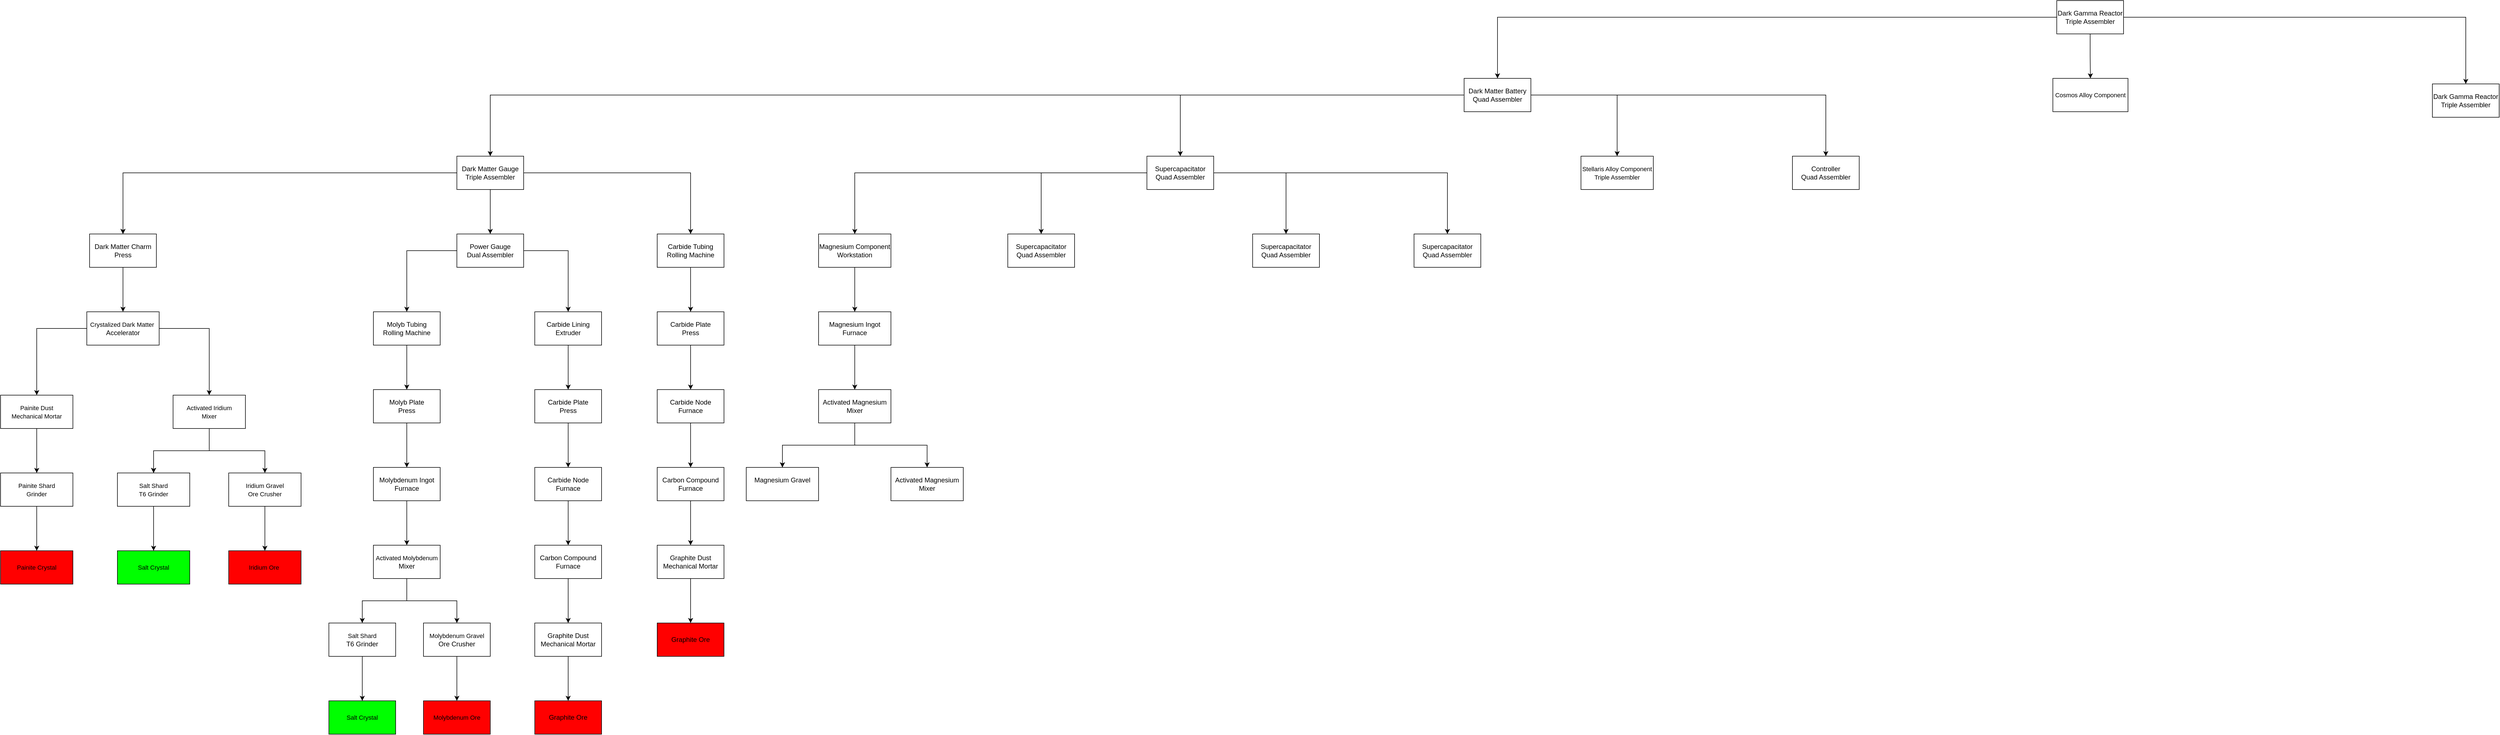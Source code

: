 <mxfile version="23.1.6" type="github">
  <diagram name="Page-1" id="cklbVcNHN72N4mOux92v">
    <mxGraphModel dx="4302" dy="818" grid="1" gridSize="10" guides="1" tooltips="1" connect="1" arrows="1" fold="1" page="1" pageScale="1" pageWidth="850" pageHeight="1100" math="0" shadow="0">
      <root>
        <mxCell id="0" />
        <mxCell id="1" parent="0" />
        <mxCell id="McgiRGSPzC1NFYn7cAQ9-3" value="" style="edgeStyle=orthogonalEdgeStyle;rounded=0;orthogonalLoop=1;jettySize=auto;html=1;" parent="1" source="McgiRGSPzC1NFYn7cAQ9-1" target="McgiRGSPzC1NFYn7cAQ9-2" edge="1">
          <mxGeometry relative="1" as="geometry" />
        </mxCell>
        <mxCell id="McgiRGSPzC1NFYn7cAQ9-5" value="" style="edgeStyle=orthogonalEdgeStyle;rounded=0;orthogonalLoop=1;jettySize=auto;html=1;" parent="1" source="McgiRGSPzC1NFYn7cAQ9-1" target="McgiRGSPzC1NFYn7cAQ9-4" edge="1">
          <mxGeometry relative="1" as="geometry" />
        </mxCell>
        <mxCell id="McgiRGSPzC1NFYn7cAQ9-13" value="" style="edgeStyle=orthogonalEdgeStyle;rounded=0;orthogonalLoop=1;jettySize=auto;html=1;fontFamily=Helvetica;fontSize=12;fontColor=default;" parent="1" source="McgiRGSPzC1NFYn7cAQ9-1" target="McgiRGSPzC1NFYn7cAQ9-12" edge="1">
          <mxGeometry relative="1" as="geometry" />
        </mxCell>
        <mxCell id="McgiRGSPzC1NFYn7cAQ9-1" value="Dark Gamma Reactor&lt;br&gt;Triple Assembler" style="rounded=0;whiteSpace=wrap;html=1;strokeColor=default;align=center;verticalAlign=middle;fontFamily=Helvetica;fontSize=12;fontColor=default;fillColor=default;" parent="1" vertex="1">
          <mxGeometry x="365" y="70" width="120" height="60" as="geometry" />
        </mxCell>
        <mxCell id="McgiRGSPzC1NFYn7cAQ9-2" value="&lt;font style=&quot;font-size: 11px;&quot;&gt;Cosmos Alloy Component&lt;/font&gt;" style="rounded=0;whiteSpace=wrap;html=1;" parent="1" vertex="1">
          <mxGeometry x="358" y="210" width="135" height="60" as="geometry" />
        </mxCell>
        <mxCell id="McgiRGSPzC1NFYn7cAQ9-15" value="" style="edgeStyle=orthogonalEdgeStyle;rounded=0;orthogonalLoop=1;jettySize=auto;html=1;fontFamily=Helvetica;fontSize=12;fontColor=default;" parent="1" source="McgiRGSPzC1NFYn7cAQ9-4" target="McgiRGSPzC1NFYn7cAQ9-14" edge="1">
          <mxGeometry relative="1" as="geometry" />
        </mxCell>
        <mxCell id="McgiRGSPzC1NFYn7cAQ9-19" value="" style="edgeStyle=orthogonalEdgeStyle;rounded=0;orthogonalLoop=1;jettySize=auto;html=1;fontFamily=Helvetica;fontSize=12;fontColor=default;" parent="1" source="McgiRGSPzC1NFYn7cAQ9-4" target="McgiRGSPzC1NFYn7cAQ9-18" edge="1">
          <mxGeometry relative="1" as="geometry" />
        </mxCell>
        <mxCell id="McgiRGSPzC1NFYn7cAQ9-21" value="" style="edgeStyle=orthogonalEdgeStyle;rounded=0;orthogonalLoop=1;jettySize=auto;html=1;fontFamily=Helvetica;fontSize=12;fontColor=default;" parent="1" source="McgiRGSPzC1NFYn7cAQ9-4" target="McgiRGSPzC1NFYn7cAQ9-20" edge="1">
          <mxGeometry relative="1" as="geometry" />
        </mxCell>
        <mxCell id="McgiRGSPzC1NFYn7cAQ9-23" value="" style="edgeStyle=orthogonalEdgeStyle;rounded=0;orthogonalLoop=1;jettySize=auto;html=1;fontFamily=Helvetica;fontSize=12;fontColor=default;" parent="1" source="McgiRGSPzC1NFYn7cAQ9-4" target="McgiRGSPzC1NFYn7cAQ9-22" edge="1">
          <mxGeometry relative="1" as="geometry" />
        </mxCell>
        <mxCell id="McgiRGSPzC1NFYn7cAQ9-4" value="Dark Matter Battery&lt;br&gt;Quad Assembler" style="rounded=0;whiteSpace=wrap;html=1;" parent="1" vertex="1">
          <mxGeometry x="-700" y="210" width="120" height="60" as="geometry" />
        </mxCell>
        <mxCell id="McgiRGSPzC1NFYn7cAQ9-12" value="Dark Gamma Reactor&lt;br&gt;Triple Assembler" style="rounded=0;whiteSpace=wrap;html=1;strokeColor=default;align=center;verticalAlign=middle;fontFamily=Helvetica;fontSize=12;fontColor=default;fillColor=default;" parent="1" vertex="1">
          <mxGeometry x="1040" y="220" width="120" height="60" as="geometry" />
        </mxCell>
        <mxCell id="kZA3d1KxiRgSWn5RkE2X-13" value="" style="edgeStyle=orthogonalEdgeStyle;rounded=0;orthogonalLoop=1;jettySize=auto;html=1;" edge="1" parent="1" source="McgiRGSPzC1NFYn7cAQ9-14" target="kZA3d1KxiRgSWn5RkE2X-12">
          <mxGeometry relative="1" as="geometry" />
        </mxCell>
        <mxCell id="kZA3d1KxiRgSWn5RkE2X-15" value="" style="edgeStyle=orthogonalEdgeStyle;rounded=0;orthogonalLoop=1;jettySize=auto;html=1;" edge="1" parent="1" source="McgiRGSPzC1NFYn7cAQ9-14" target="kZA3d1KxiRgSWn5RkE2X-14">
          <mxGeometry relative="1" as="geometry" />
        </mxCell>
        <mxCell id="kZA3d1KxiRgSWn5RkE2X-19" value="" style="edgeStyle=orthogonalEdgeStyle;rounded=0;orthogonalLoop=1;jettySize=auto;html=1;" edge="1" parent="1" source="McgiRGSPzC1NFYn7cAQ9-14" target="kZA3d1KxiRgSWn5RkE2X-18">
          <mxGeometry relative="1" as="geometry" />
        </mxCell>
        <mxCell id="kZA3d1KxiRgSWn5RkE2X-21" value="" style="edgeStyle=orthogonalEdgeStyle;rounded=0;orthogonalLoop=1;jettySize=auto;html=1;" edge="1" parent="1" source="McgiRGSPzC1NFYn7cAQ9-14" target="kZA3d1KxiRgSWn5RkE2X-20">
          <mxGeometry relative="1" as="geometry" />
        </mxCell>
        <mxCell id="McgiRGSPzC1NFYn7cAQ9-14" value="Supercapacitator&lt;div&gt;Quad Assembler&lt;br&gt;&lt;/div&gt;" style="rounded=0;whiteSpace=wrap;html=1;" parent="1" vertex="1">
          <mxGeometry x="-1270" y="350" width="120" height="60" as="geometry" />
        </mxCell>
        <mxCell id="McgiRGSPzC1NFYn7cAQ9-25" value="" style="edgeStyle=orthogonalEdgeStyle;rounded=0;orthogonalLoop=1;jettySize=auto;html=1;fontFamily=Helvetica;fontSize=12;fontColor=default;" parent="1" source="McgiRGSPzC1NFYn7cAQ9-18" target="McgiRGSPzC1NFYn7cAQ9-24" edge="1">
          <mxGeometry relative="1" as="geometry" />
        </mxCell>
        <mxCell id="McgiRGSPzC1NFYn7cAQ9-26" value="" style="edgeStyle=orthogonalEdgeStyle;rounded=0;orthogonalLoop=1;jettySize=auto;html=1;fontFamily=Helvetica;fontSize=12;fontColor=default;" parent="1" source="McgiRGSPzC1NFYn7cAQ9-18" target="McgiRGSPzC1NFYn7cAQ9-24" edge="1">
          <mxGeometry relative="1" as="geometry" />
        </mxCell>
        <mxCell id="McgiRGSPzC1NFYn7cAQ9-28" value="" style="edgeStyle=orthogonalEdgeStyle;rounded=0;orthogonalLoop=1;jettySize=auto;html=1;fontFamily=Helvetica;fontSize=12;fontColor=default;" parent="1" source="McgiRGSPzC1NFYn7cAQ9-18" target="McgiRGSPzC1NFYn7cAQ9-27" edge="1">
          <mxGeometry relative="1" as="geometry" />
        </mxCell>
        <mxCell id="McgiRGSPzC1NFYn7cAQ9-30" value="" style="edgeStyle=orthogonalEdgeStyle;rounded=0;orthogonalLoop=1;jettySize=auto;html=1;fontFamily=Helvetica;fontSize=12;fontColor=default;" parent="1" source="McgiRGSPzC1NFYn7cAQ9-18" target="McgiRGSPzC1NFYn7cAQ9-29" edge="1">
          <mxGeometry relative="1" as="geometry" />
        </mxCell>
        <mxCell id="McgiRGSPzC1NFYn7cAQ9-18" value="Dark Matter Gauge&lt;div&gt;Triple Assembler&lt;/div&gt;" style="rounded=0;whiteSpace=wrap;html=1;strokeColor=default;align=center;verticalAlign=middle;fontFamily=Helvetica;fontSize=12;fontColor=default;fillColor=default;" parent="1" vertex="1">
          <mxGeometry x="-2510" y="350" width="120" height="60" as="geometry" />
        </mxCell>
        <mxCell id="McgiRGSPzC1NFYn7cAQ9-20" value="&lt;font style=&quot;font-size: 11px;&quot;&gt;Stellaris Alloy Component&lt;br&gt;Triple Assembler&lt;br&gt;&lt;/font&gt;" style="rounded=0;whiteSpace=wrap;html=1;" parent="1" vertex="1">
          <mxGeometry x="-490" y="350" width="130" height="60" as="geometry" />
        </mxCell>
        <mxCell id="McgiRGSPzC1NFYn7cAQ9-22" value="Controller&lt;div&gt;Quad Assembler&lt;br&gt;&lt;/div&gt;" style="rounded=0;whiteSpace=wrap;html=1;" parent="1" vertex="1">
          <mxGeometry x="-110" y="350" width="120" height="60" as="geometry" />
        </mxCell>
        <mxCell id="McgiRGSPzC1NFYn7cAQ9-32" value="" style="edgeStyle=orthogonalEdgeStyle;rounded=0;orthogonalLoop=1;jettySize=auto;html=1;fontFamily=Helvetica;fontSize=12;fontColor=default;" parent="1" source="McgiRGSPzC1NFYn7cAQ9-24" target="McgiRGSPzC1NFYn7cAQ9-31" edge="1">
          <mxGeometry relative="1" as="geometry" />
        </mxCell>
        <mxCell id="McgiRGSPzC1NFYn7cAQ9-24" value="Dark Matter Charm&lt;div&gt;Press&lt;/div&gt;" style="rounded=0;whiteSpace=wrap;html=1;strokeColor=default;align=center;verticalAlign=middle;fontFamily=Helvetica;fontSize=12;fontColor=default;fillColor=default;" parent="1" vertex="1">
          <mxGeometry x="-3170" y="490" width="120" height="60" as="geometry" />
        </mxCell>
        <mxCell id="kZA3d1KxiRgSWn5RkE2X-2" value="" style="edgeStyle=orthogonalEdgeStyle;rounded=0;orthogonalLoop=1;jettySize=auto;html=1;" edge="1" parent="1" source="McgiRGSPzC1NFYn7cAQ9-27" target="kZA3d1KxiRgSWn5RkE2X-1">
          <mxGeometry relative="1" as="geometry" />
        </mxCell>
        <mxCell id="McgiRGSPzC1NFYn7cAQ9-27" value="Carbide Tubing&lt;br&gt;Rolling Machine" style="rounded=0;whiteSpace=wrap;html=1;strokeColor=default;align=center;verticalAlign=middle;fontFamily=Helvetica;fontSize=12;fontColor=default;fillColor=default;" parent="1" vertex="1">
          <mxGeometry x="-2150" y="490" width="120" height="60" as="geometry" />
        </mxCell>
        <mxCell id="McgiRGSPzC1NFYn7cAQ9-56" value="" style="edgeStyle=orthogonalEdgeStyle;rounded=0;orthogonalLoop=1;jettySize=auto;html=1;fontFamily=Helvetica;fontSize=12;fontColor=default;" parent="1" source="McgiRGSPzC1NFYn7cAQ9-29" target="McgiRGSPzC1NFYn7cAQ9-55" edge="1">
          <mxGeometry relative="1" as="geometry" />
        </mxCell>
        <mxCell id="McgiRGSPzC1NFYn7cAQ9-58" value="" style="edgeStyle=orthogonalEdgeStyle;rounded=0;orthogonalLoop=1;jettySize=auto;html=1;fontFamily=Helvetica;fontSize=12;fontColor=default;" parent="1" source="McgiRGSPzC1NFYn7cAQ9-29" target="McgiRGSPzC1NFYn7cAQ9-57" edge="1">
          <mxGeometry relative="1" as="geometry" />
        </mxCell>
        <mxCell id="McgiRGSPzC1NFYn7cAQ9-29" value="&lt;span style=&quot;background-color: initial;&quot;&gt;Power Gauge&lt;br&gt;Dual Assembler&lt;/span&gt;" style="rounded=0;whiteSpace=wrap;html=1;strokeColor=default;align=center;verticalAlign=middle;fontFamily=Helvetica;fontSize=12;fontColor=default;fillColor=default;" parent="1" vertex="1">
          <mxGeometry x="-2510" y="490" width="120" height="60" as="geometry" />
        </mxCell>
        <mxCell id="McgiRGSPzC1NFYn7cAQ9-34" value="" style="edgeStyle=orthogonalEdgeStyle;rounded=0;orthogonalLoop=1;jettySize=auto;html=1;fontFamily=Helvetica;fontSize=12;fontColor=default;" parent="1" source="McgiRGSPzC1NFYn7cAQ9-31" target="McgiRGSPzC1NFYn7cAQ9-33" edge="1">
          <mxGeometry relative="1" as="geometry" />
        </mxCell>
        <mxCell id="McgiRGSPzC1NFYn7cAQ9-36" value="" style="edgeStyle=orthogonalEdgeStyle;rounded=0;orthogonalLoop=1;jettySize=auto;html=1;fontFamily=Helvetica;fontSize=12;fontColor=default;" parent="1" source="McgiRGSPzC1NFYn7cAQ9-31" target="McgiRGSPzC1NFYn7cAQ9-35" edge="1">
          <mxGeometry relative="1" as="geometry" />
        </mxCell>
        <mxCell id="McgiRGSPzC1NFYn7cAQ9-31" value="&lt;font style=&quot;font-size: 11px;&quot;&gt;Crystalized Dark Matter&amp;nbsp;&lt;/font&gt;&lt;div&gt;Accelerator&lt;/div&gt;" style="rounded=0;whiteSpace=wrap;html=1;strokeColor=default;align=center;verticalAlign=middle;fontFamily=Helvetica;fontSize=12;fontColor=default;fillColor=default;" parent="1" vertex="1">
          <mxGeometry x="-3175" y="630" width="130" height="60" as="geometry" />
        </mxCell>
        <mxCell id="McgiRGSPzC1NFYn7cAQ9-40" value="" style="edgeStyle=orthogonalEdgeStyle;rounded=0;orthogonalLoop=1;jettySize=auto;html=1;fontFamily=Helvetica;fontSize=12;fontColor=default;" parent="1" source="McgiRGSPzC1NFYn7cAQ9-33" target="McgiRGSPzC1NFYn7cAQ9-39" edge="1">
          <mxGeometry relative="1" as="geometry" />
        </mxCell>
        <mxCell id="McgiRGSPzC1NFYn7cAQ9-33" value="&lt;span style=&quot;font-size: 11px;&quot;&gt;Painite Dust&lt;br&gt;Mechanical Mortar&lt;br&gt;&lt;/span&gt;" style="rounded=0;whiteSpace=wrap;html=1;strokeColor=default;align=center;verticalAlign=middle;fontFamily=Helvetica;fontSize=12;fontColor=default;fillColor=default;" parent="1" vertex="1">
          <mxGeometry x="-3330" y="780" width="130" height="60" as="geometry" />
        </mxCell>
        <mxCell id="McgiRGSPzC1NFYn7cAQ9-44" value="" style="edgeStyle=orthogonalEdgeStyle;rounded=0;orthogonalLoop=1;jettySize=auto;html=1;fontFamily=Helvetica;fontSize=12;fontColor=default;" parent="1" source="McgiRGSPzC1NFYn7cAQ9-35" target="McgiRGSPzC1NFYn7cAQ9-43" edge="1">
          <mxGeometry relative="1" as="geometry" />
        </mxCell>
        <mxCell id="McgiRGSPzC1NFYn7cAQ9-45" value="" style="edgeStyle=orthogonalEdgeStyle;rounded=0;orthogonalLoop=1;jettySize=auto;html=1;fontFamily=Helvetica;fontSize=12;fontColor=default;" parent="1" source="McgiRGSPzC1NFYn7cAQ9-35" target="McgiRGSPzC1NFYn7cAQ9-43" edge="1">
          <mxGeometry relative="1" as="geometry" />
        </mxCell>
        <mxCell id="McgiRGSPzC1NFYn7cAQ9-46" value="" style="edgeStyle=orthogonalEdgeStyle;rounded=0;orthogonalLoop=1;jettySize=auto;html=1;fontFamily=Helvetica;fontSize=12;fontColor=default;" parent="1" source="McgiRGSPzC1NFYn7cAQ9-35" target="McgiRGSPzC1NFYn7cAQ9-43" edge="1">
          <mxGeometry relative="1" as="geometry" />
        </mxCell>
        <mxCell id="McgiRGSPzC1NFYn7cAQ9-48" value="" style="edgeStyle=orthogonalEdgeStyle;rounded=0;orthogonalLoop=1;jettySize=auto;html=1;fontFamily=Helvetica;fontSize=12;fontColor=default;" parent="1" source="McgiRGSPzC1NFYn7cAQ9-35" target="McgiRGSPzC1NFYn7cAQ9-47" edge="1">
          <mxGeometry relative="1" as="geometry" />
        </mxCell>
        <mxCell id="McgiRGSPzC1NFYn7cAQ9-35" value="&lt;span style=&quot;font-size: 11px;&quot;&gt;Activated&amp;nbsp;Iridium&lt;br&gt;Mixer&lt;br&gt;&lt;/span&gt;" style="rounded=0;whiteSpace=wrap;html=1;strokeColor=default;align=center;verticalAlign=middle;fontFamily=Helvetica;fontSize=12;fontColor=default;fillColor=default;" parent="1" vertex="1">
          <mxGeometry x="-3020" y="780" width="130" height="60" as="geometry" />
        </mxCell>
        <mxCell id="McgiRGSPzC1NFYn7cAQ9-42" value="" style="edgeStyle=orthogonalEdgeStyle;rounded=0;orthogonalLoop=1;jettySize=auto;html=1;fontFamily=Helvetica;fontSize=12;fontColor=default;" parent="1" source="McgiRGSPzC1NFYn7cAQ9-39" target="McgiRGSPzC1NFYn7cAQ9-41" edge="1">
          <mxGeometry relative="1" as="geometry" />
        </mxCell>
        <mxCell id="McgiRGSPzC1NFYn7cAQ9-39" value="&lt;span style=&quot;font-size: 11px;&quot;&gt;Painite Shard&lt;br&gt;Grinder&lt;br&gt;&lt;/span&gt;" style="rounded=0;whiteSpace=wrap;html=1;strokeColor=default;align=center;verticalAlign=middle;fontFamily=Helvetica;fontSize=12;fontColor=default;fillColor=default;" parent="1" vertex="1">
          <mxGeometry x="-3330" y="920" width="130" height="60" as="geometry" />
        </mxCell>
        <mxCell id="McgiRGSPzC1NFYn7cAQ9-41" value="&lt;span style=&quot;font-size: 11px;&quot;&gt;Painite Crystal&lt;br&gt;&lt;/span&gt;" style="rounded=0;whiteSpace=wrap;html=1;strokeColor=default;align=center;verticalAlign=middle;fontFamily=Helvetica;fontSize=12;fontColor=default;fillColor=#FF0000;" parent="1" vertex="1">
          <mxGeometry x="-3330" y="1060" width="130" height="60" as="geometry" />
        </mxCell>
        <mxCell id="McgiRGSPzC1NFYn7cAQ9-50" value="" style="edgeStyle=orthogonalEdgeStyle;rounded=0;orthogonalLoop=1;jettySize=auto;html=1;fontFamily=Helvetica;fontSize=12;fontColor=default;" parent="1" source="McgiRGSPzC1NFYn7cAQ9-43" target="McgiRGSPzC1NFYn7cAQ9-49" edge="1">
          <mxGeometry relative="1" as="geometry" />
        </mxCell>
        <mxCell id="McgiRGSPzC1NFYn7cAQ9-43" value="&lt;span style=&quot;font-size: 11px;&quot;&gt;Salt Shard&lt;br&gt;T6 Grinder&lt;br&gt;&lt;/span&gt;" style="rounded=0;whiteSpace=wrap;html=1;strokeColor=default;align=center;verticalAlign=middle;fontFamily=Helvetica;fontSize=12;fontColor=default;fillColor=default;" parent="1" vertex="1">
          <mxGeometry x="-3120" y="920" width="130" height="60" as="geometry" />
        </mxCell>
        <mxCell id="McgiRGSPzC1NFYn7cAQ9-54" value="" style="edgeStyle=orthogonalEdgeStyle;rounded=0;orthogonalLoop=1;jettySize=auto;html=1;fontFamily=Helvetica;fontSize=12;fontColor=default;" parent="1" source="McgiRGSPzC1NFYn7cAQ9-47" target="McgiRGSPzC1NFYn7cAQ9-53" edge="1">
          <mxGeometry relative="1" as="geometry" />
        </mxCell>
        <mxCell id="McgiRGSPzC1NFYn7cAQ9-47" value="&lt;span style=&quot;font-size: 11px;&quot;&gt;Iridium Gravel&lt;/span&gt;&lt;br&gt;&lt;span style=&quot;font-size: 11px;&quot;&gt;Ore Crusher&lt;/span&gt;" style="rounded=0;whiteSpace=wrap;html=1;strokeColor=default;align=center;verticalAlign=middle;fontFamily=Helvetica;fontSize=12;fontColor=default;fillColor=default;" parent="1" vertex="1">
          <mxGeometry x="-2920" y="920" width="130" height="60" as="geometry" />
        </mxCell>
        <mxCell id="McgiRGSPzC1NFYn7cAQ9-49" value="&lt;span style=&quot;font-size: 11px;&quot;&gt;Salt Crystal&lt;br&gt;&lt;/span&gt;" style="rounded=0;whiteSpace=wrap;html=1;strokeColor=default;align=center;verticalAlign=middle;fontFamily=Helvetica;fontSize=12;fontColor=default;fillColor=#00FF00;" parent="1" vertex="1">
          <mxGeometry x="-3120" y="1060" width="130" height="60" as="geometry" />
        </mxCell>
        <mxCell id="McgiRGSPzC1NFYn7cAQ9-53" value="&lt;span style=&quot;font-size: 11px;&quot;&gt;Iridium&amp;nbsp;&lt;/span&gt;&lt;span style=&quot;font-size: 11px;&quot;&gt;Ore&amp;nbsp;&lt;/span&gt;" style="rounded=0;whiteSpace=wrap;html=1;strokeColor=default;align=center;verticalAlign=middle;fontFamily=Helvetica;fontSize=12;fontColor=default;fillColor=#FF0000;" parent="1" vertex="1">
          <mxGeometry x="-2920" y="1060" width="130" height="60" as="geometry" />
        </mxCell>
        <mxCell id="McgiRGSPzC1NFYn7cAQ9-62" value="" style="edgeStyle=orthogonalEdgeStyle;rounded=0;orthogonalLoop=1;jettySize=auto;html=1;fontFamily=Helvetica;fontSize=12;fontColor=default;" parent="1" source="McgiRGSPzC1NFYn7cAQ9-55" target="McgiRGSPzC1NFYn7cAQ9-61" edge="1">
          <mxGeometry relative="1" as="geometry" />
        </mxCell>
        <mxCell id="McgiRGSPzC1NFYn7cAQ9-55" value="Molyb Tubing&lt;br&gt;Rolling Machine" style="rounded=0;whiteSpace=wrap;html=1;strokeColor=default;align=center;verticalAlign=middle;fontFamily=Helvetica;fontSize=12;fontColor=default;fillColor=default;" parent="1" vertex="1">
          <mxGeometry x="-2660" y="630" width="120" height="60" as="geometry" />
        </mxCell>
        <mxCell id="McgiRGSPzC1NFYn7cAQ9-76" value="" style="edgeStyle=orthogonalEdgeStyle;rounded=0;orthogonalLoop=1;jettySize=auto;html=1;fontFamily=Helvetica;fontSize=12;fontColor=default;" parent="1" source="McgiRGSPzC1NFYn7cAQ9-57" target="McgiRGSPzC1NFYn7cAQ9-75" edge="1">
          <mxGeometry relative="1" as="geometry" />
        </mxCell>
        <mxCell id="McgiRGSPzC1NFYn7cAQ9-57" value="&lt;span style=&quot;background-color: initial;&quot;&gt;Carbide Lining&lt;br&gt;Extruder&lt;br&gt;&lt;/span&gt;" style="rounded=0;whiteSpace=wrap;html=1;strokeColor=default;align=center;verticalAlign=middle;fontFamily=Helvetica;fontSize=12;fontColor=default;fillColor=default;" parent="1" vertex="1">
          <mxGeometry x="-2370" y="630" width="120" height="60" as="geometry" />
        </mxCell>
        <mxCell id="McgiRGSPzC1NFYn7cAQ9-64" value="" style="edgeStyle=orthogonalEdgeStyle;rounded=0;orthogonalLoop=1;jettySize=auto;html=1;fontFamily=Helvetica;fontSize=12;fontColor=default;" parent="1" source="McgiRGSPzC1NFYn7cAQ9-61" target="McgiRGSPzC1NFYn7cAQ9-63" edge="1">
          <mxGeometry relative="1" as="geometry" />
        </mxCell>
        <mxCell id="McgiRGSPzC1NFYn7cAQ9-61" value="Molyb Plate&lt;br&gt;Press" style="rounded=0;whiteSpace=wrap;html=1;strokeColor=default;align=center;verticalAlign=middle;fontFamily=Helvetica;fontSize=12;fontColor=default;fillColor=default;" parent="1" vertex="1">
          <mxGeometry x="-2660" y="770" width="120" height="60" as="geometry" />
        </mxCell>
        <mxCell id="McgiRGSPzC1NFYn7cAQ9-66" value="" style="edgeStyle=orthogonalEdgeStyle;rounded=0;orthogonalLoop=1;jettySize=auto;html=1;fontFamily=Helvetica;fontSize=12;fontColor=default;" parent="1" source="McgiRGSPzC1NFYn7cAQ9-63" target="McgiRGSPzC1NFYn7cAQ9-65" edge="1">
          <mxGeometry relative="1" as="geometry" />
        </mxCell>
        <mxCell id="McgiRGSPzC1NFYn7cAQ9-63" value="Molybdenum Ingot&lt;br&gt;Furnace" style="rounded=0;whiteSpace=wrap;html=1;strokeColor=default;align=center;verticalAlign=middle;fontFamily=Helvetica;fontSize=12;fontColor=default;fillColor=default;" parent="1" vertex="1">
          <mxGeometry x="-2660" y="910" width="120" height="60" as="geometry" />
        </mxCell>
        <mxCell id="McgiRGSPzC1NFYn7cAQ9-70" value="" style="edgeStyle=orthogonalEdgeStyle;rounded=0;orthogonalLoop=1;jettySize=auto;html=1;fontFamily=Helvetica;fontSize=12;fontColor=default;" parent="1" source="McgiRGSPzC1NFYn7cAQ9-65" target="McgiRGSPzC1NFYn7cAQ9-69" edge="1">
          <mxGeometry relative="1" as="geometry" />
        </mxCell>
        <mxCell id="McgiRGSPzC1NFYn7cAQ9-72" value="" style="edgeStyle=orthogonalEdgeStyle;rounded=0;orthogonalLoop=1;jettySize=auto;html=1;fontFamily=Helvetica;fontSize=12;fontColor=default;" parent="1" source="McgiRGSPzC1NFYn7cAQ9-65" target="McgiRGSPzC1NFYn7cAQ9-71" edge="1">
          <mxGeometry relative="1" as="geometry" />
        </mxCell>
        <mxCell id="McgiRGSPzC1NFYn7cAQ9-65" value="&lt;font style=&quot;font-size: 11px;&quot;&gt;Activated Molybdenum&lt;br&gt;&lt;/font&gt;Mixer" style="rounded=0;whiteSpace=wrap;html=1;strokeColor=default;align=center;verticalAlign=middle;fontFamily=Helvetica;fontSize=12;fontColor=default;fillColor=default;" parent="1" vertex="1">
          <mxGeometry x="-2660" y="1050" width="120" height="60" as="geometry" />
        </mxCell>
        <mxCell id="McgiRGSPzC1NFYn7cAQ9-80" value="" style="edgeStyle=orthogonalEdgeStyle;rounded=0;orthogonalLoop=1;jettySize=auto;html=1;fontFamily=Helvetica;fontSize=12;fontColor=default;" parent="1" source="McgiRGSPzC1NFYn7cAQ9-69" target="McgiRGSPzC1NFYn7cAQ9-79" edge="1">
          <mxGeometry relative="1" as="geometry" />
        </mxCell>
        <mxCell id="McgiRGSPzC1NFYn7cAQ9-69" value="&lt;font style=&quot;font-size: 11px;&quot;&gt;Molybdenum Gravel&lt;br&gt;&lt;/font&gt;Ore Crusher" style="rounded=0;whiteSpace=wrap;html=1;strokeColor=default;align=center;verticalAlign=middle;fontFamily=Helvetica;fontSize=12;fontColor=default;fillColor=default;" parent="1" vertex="1">
          <mxGeometry x="-2570" y="1190" width="120" height="60" as="geometry" />
        </mxCell>
        <mxCell id="McgiRGSPzC1NFYn7cAQ9-74" value="" style="edgeStyle=orthogonalEdgeStyle;rounded=0;orthogonalLoop=1;jettySize=auto;html=1;fontFamily=Helvetica;fontSize=12;fontColor=default;" parent="1" source="McgiRGSPzC1NFYn7cAQ9-71" target="McgiRGSPzC1NFYn7cAQ9-73" edge="1">
          <mxGeometry relative="1" as="geometry">
            <Array as="points">
              <mxPoint x="-2700" y="1340" />
              <mxPoint x="-2700" y="1340" />
            </Array>
          </mxGeometry>
        </mxCell>
        <mxCell id="McgiRGSPzC1NFYn7cAQ9-71" value="&lt;span style=&quot;font-size: 11px;&quot;&gt;Salt Shard&lt;br&gt;&lt;/span&gt;T6 Grinder" style="rounded=0;whiteSpace=wrap;html=1;strokeColor=default;align=center;verticalAlign=middle;fontFamily=Helvetica;fontSize=12;fontColor=default;fillColor=default;" parent="1" vertex="1">
          <mxGeometry x="-2740" y="1190" width="120" height="60" as="geometry" />
        </mxCell>
        <mxCell id="McgiRGSPzC1NFYn7cAQ9-82" value="" style="edgeStyle=orthogonalEdgeStyle;rounded=0;orthogonalLoop=1;jettySize=auto;html=1;fontFamily=Helvetica;fontSize=12;fontColor=default;" parent="1" source="McgiRGSPzC1NFYn7cAQ9-75" target="McgiRGSPzC1NFYn7cAQ9-81" edge="1">
          <mxGeometry relative="1" as="geometry" />
        </mxCell>
        <mxCell id="McgiRGSPzC1NFYn7cAQ9-75" value="&lt;span style=&quot;background-color: initial;&quot;&gt;Carbide Plate&lt;br&gt;Press&lt;br&gt;&lt;/span&gt;" style="rounded=0;whiteSpace=wrap;html=1;strokeColor=default;align=center;verticalAlign=middle;fontFamily=Helvetica;fontSize=12;fontColor=default;fillColor=default;" parent="1" vertex="1">
          <mxGeometry x="-2370" y="770" width="120" height="60" as="geometry" />
        </mxCell>
        <mxCell id="McgiRGSPzC1NFYn7cAQ9-79" value="&lt;font style=&quot;font-size: 11px;&quot;&gt;Molybdenum Ore&lt;/font&gt;" style="rounded=0;whiteSpace=wrap;html=1;strokeColor=default;align=center;verticalAlign=middle;fontFamily=Helvetica;fontSize=12;fontColor=default;fillColor=#FF0000;" parent="1" vertex="1">
          <mxGeometry x="-2570" y="1330" width="120" height="60" as="geometry" />
        </mxCell>
        <mxCell id="McgiRGSPzC1NFYn7cAQ9-73" value="&lt;span style=&quot;font-size: 11px;&quot;&gt;Salt Crystal&lt;/span&gt;" style="rounded=0;whiteSpace=wrap;html=1;strokeColor=default;align=center;verticalAlign=middle;fontFamily=Helvetica;fontSize=12;fontColor=default;fillColor=#00ff00;" parent="1" vertex="1">
          <mxGeometry x="-2740" y="1330" width="120" height="60" as="geometry" />
        </mxCell>
        <mxCell id="McgiRGSPzC1NFYn7cAQ9-84" value="" style="edgeStyle=orthogonalEdgeStyle;rounded=0;orthogonalLoop=1;jettySize=auto;html=1;fontFamily=Helvetica;fontSize=12;fontColor=default;" parent="1" source="McgiRGSPzC1NFYn7cAQ9-81" target="McgiRGSPzC1NFYn7cAQ9-83" edge="1">
          <mxGeometry relative="1" as="geometry" />
        </mxCell>
        <mxCell id="McgiRGSPzC1NFYn7cAQ9-81" value="&lt;span style=&quot;background-color: initial;&quot;&gt;Carbide Node&lt;br&gt;Furnace&lt;br&gt;&lt;/span&gt;" style="rounded=0;whiteSpace=wrap;html=1;strokeColor=default;align=center;verticalAlign=middle;fontFamily=Helvetica;fontSize=12;fontColor=default;fillColor=default;" parent="1" vertex="1">
          <mxGeometry x="-2370" y="910" width="120" height="60" as="geometry" />
        </mxCell>
        <mxCell id="McgiRGSPzC1NFYn7cAQ9-86" value="" style="edgeStyle=orthogonalEdgeStyle;rounded=0;orthogonalLoop=1;jettySize=auto;html=1;fontFamily=Helvetica;fontSize=12;fontColor=default;" parent="1" source="McgiRGSPzC1NFYn7cAQ9-83" target="McgiRGSPzC1NFYn7cAQ9-85" edge="1">
          <mxGeometry relative="1" as="geometry" />
        </mxCell>
        <mxCell id="McgiRGSPzC1NFYn7cAQ9-83" value="&lt;span style=&quot;background-color: initial;&quot;&gt;Carbon Compound&lt;br&gt;Furnace&lt;br&gt;&lt;/span&gt;" style="rounded=0;whiteSpace=wrap;html=1;strokeColor=default;align=center;verticalAlign=middle;fontFamily=Helvetica;fontSize=12;fontColor=default;fillColor=default;" parent="1" vertex="1">
          <mxGeometry x="-2370" y="1050" width="120" height="60" as="geometry" />
        </mxCell>
        <mxCell id="McgiRGSPzC1NFYn7cAQ9-88" value="" style="edgeStyle=orthogonalEdgeStyle;rounded=0;orthogonalLoop=1;jettySize=auto;html=1;fontFamily=Helvetica;fontSize=12;fontColor=default;" parent="1" source="McgiRGSPzC1NFYn7cAQ9-85" target="McgiRGSPzC1NFYn7cAQ9-87" edge="1">
          <mxGeometry relative="1" as="geometry" />
        </mxCell>
        <mxCell id="McgiRGSPzC1NFYn7cAQ9-85" value="&lt;span style=&quot;background-color: initial;&quot;&gt;Graphite&amp;nbsp;Dust&lt;br&gt;Mechanical Mortar&lt;br&gt;&lt;/span&gt;" style="rounded=0;whiteSpace=wrap;html=1;strokeColor=default;align=center;verticalAlign=middle;fontFamily=Helvetica;fontSize=12;fontColor=default;fillColor=default;" parent="1" vertex="1">
          <mxGeometry x="-2370" y="1190" width="120" height="60" as="geometry" />
        </mxCell>
        <mxCell id="McgiRGSPzC1NFYn7cAQ9-87" value="&lt;span style=&quot;background-color: initial;&quot;&gt;Graphite Ore&lt;br&gt;&lt;/span&gt;" style="rounded=0;whiteSpace=wrap;html=1;strokeColor=default;align=center;verticalAlign=middle;fontFamily=Helvetica;fontSize=12;fontColor=default;fillColor=#FF0000;" parent="1" vertex="1">
          <mxGeometry x="-2370" y="1330" width="120" height="60" as="geometry" />
        </mxCell>
        <mxCell id="kZA3d1KxiRgSWn5RkE2X-11" value="" style="edgeStyle=orthogonalEdgeStyle;rounded=0;orthogonalLoop=1;jettySize=auto;html=1;entryX=0.5;entryY=0;entryDx=0;entryDy=0;" edge="1" parent="1" source="kZA3d1KxiRgSWn5RkE2X-1" target="kZA3d1KxiRgSWn5RkE2X-4">
          <mxGeometry relative="1" as="geometry">
            <mxPoint x="-2090" y="770" as="targetPoint" />
          </mxGeometry>
        </mxCell>
        <mxCell id="kZA3d1KxiRgSWn5RkE2X-1" value="Carbide Plate&lt;br&gt;Press" style="rounded=0;whiteSpace=wrap;html=1;strokeColor=default;align=center;verticalAlign=middle;fontFamily=Helvetica;fontSize=12;fontColor=default;fillColor=default;" vertex="1" parent="1">
          <mxGeometry x="-2150" y="630" width="120" height="60" as="geometry" />
        </mxCell>
        <mxCell id="kZA3d1KxiRgSWn5RkE2X-3" value="" style="edgeStyle=orthogonalEdgeStyle;rounded=0;orthogonalLoop=1;jettySize=auto;html=1;fontFamily=Helvetica;fontSize=12;fontColor=default;" edge="1" source="kZA3d1KxiRgSWn5RkE2X-4" target="kZA3d1KxiRgSWn5RkE2X-6" parent="1">
          <mxGeometry relative="1" as="geometry" />
        </mxCell>
        <mxCell id="kZA3d1KxiRgSWn5RkE2X-4" value="&lt;span style=&quot;background-color: initial;&quot;&gt;Carbide Node&lt;br&gt;Furnace&lt;br&gt;&lt;/span&gt;" style="rounded=0;whiteSpace=wrap;html=1;strokeColor=default;align=center;verticalAlign=middle;fontFamily=Helvetica;fontSize=12;fontColor=default;fillColor=default;" vertex="1" parent="1">
          <mxGeometry x="-2150" y="770" width="120" height="60" as="geometry" />
        </mxCell>
        <mxCell id="kZA3d1KxiRgSWn5RkE2X-5" value="" style="edgeStyle=orthogonalEdgeStyle;rounded=0;orthogonalLoop=1;jettySize=auto;html=1;fontFamily=Helvetica;fontSize=12;fontColor=default;" edge="1" source="kZA3d1KxiRgSWn5RkE2X-6" target="kZA3d1KxiRgSWn5RkE2X-8" parent="1">
          <mxGeometry relative="1" as="geometry" />
        </mxCell>
        <mxCell id="kZA3d1KxiRgSWn5RkE2X-6" value="&lt;span style=&quot;background-color: initial;&quot;&gt;Carbon Compound&lt;br&gt;Furnace&lt;br&gt;&lt;/span&gt;" style="rounded=0;whiteSpace=wrap;html=1;strokeColor=default;align=center;verticalAlign=middle;fontFamily=Helvetica;fontSize=12;fontColor=default;fillColor=default;" vertex="1" parent="1">
          <mxGeometry x="-2150" y="910" width="120" height="60" as="geometry" />
        </mxCell>
        <mxCell id="kZA3d1KxiRgSWn5RkE2X-7" value="" style="edgeStyle=orthogonalEdgeStyle;rounded=0;orthogonalLoop=1;jettySize=auto;html=1;fontFamily=Helvetica;fontSize=12;fontColor=default;" edge="1" source="kZA3d1KxiRgSWn5RkE2X-8" target="kZA3d1KxiRgSWn5RkE2X-9" parent="1">
          <mxGeometry relative="1" as="geometry" />
        </mxCell>
        <mxCell id="kZA3d1KxiRgSWn5RkE2X-8" value="&lt;span style=&quot;background-color: initial;&quot;&gt;Graphite&amp;nbsp;Dust&lt;br&gt;Mechanical Mortar&lt;br&gt;&lt;/span&gt;" style="rounded=0;whiteSpace=wrap;html=1;strokeColor=default;align=center;verticalAlign=middle;fontFamily=Helvetica;fontSize=12;fontColor=default;fillColor=default;" vertex="1" parent="1">
          <mxGeometry x="-2150" y="1050" width="120" height="60" as="geometry" />
        </mxCell>
        <mxCell id="kZA3d1KxiRgSWn5RkE2X-9" value="&lt;span style=&quot;background-color: initial;&quot;&gt;Graphite Ore&lt;br&gt;&lt;/span&gt;" style="rounded=0;whiteSpace=wrap;html=1;strokeColor=default;align=center;verticalAlign=middle;fontFamily=Helvetica;fontSize=12;fontColor=default;fillColor=#FF0000;" vertex="1" parent="1">
          <mxGeometry x="-2150" y="1190" width="120" height="60" as="geometry" />
        </mxCell>
        <mxCell id="kZA3d1KxiRgSWn5RkE2X-23" value="" style="edgeStyle=orthogonalEdgeStyle;rounded=0;orthogonalLoop=1;jettySize=auto;html=1;" edge="1" parent="1" source="kZA3d1KxiRgSWn5RkE2X-12" target="kZA3d1KxiRgSWn5RkE2X-22">
          <mxGeometry relative="1" as="geometry" />
        </mxCell>
        <mxCell id="kZA3d1KxiRgSWn5RkE2X-12" value="&lt;div&gt;Magnesium Component&lt;/div&gt;&lt;div&gt;Workstation&lt;/div&gt;" style="rounded=0;whiteSpace=wrap;html=1;" vertex="1" parent="1">
          <mxGeometry x="-1860" y="490" width="130" height="60" as="geometry" />
        </mxCell>
        <mxCell id="kZA3d1KxiRgSWn5RkE2X-14" value="Supercapacitator&lt;div&gt;Quad Assembler&lt;br&gt;&lt;/div&gt;" style="rounded=0;whiteSpace=wrap;html=1;" vertex="1" parent="1">
          <mxGeometry x="-1520" y="490" width="120" height="60" as="geometry" />
        </mxCell>
        <mxCell id="kZA3d1KxiRgSWn5RkE2X-18" value="Supercapacitator&lt;div&gt;Quad Assembler&lt;br&gt;&lt;/div&gt;" style="rounded=0;whiteSpace=wrap;html=1;" vertex="1" parent="1">
          <mxGeometry x="-1080" y="490" width="120" height="60" as="geometry" />
        </mxCell>
        <mxCell id="kZA3d1KxiRgSWn5RkE2X-20" value="Supercapacitator&lt;div&gt;Quad Assembler&lt;br&gt;&lt;/div&gt;" style="rounded=0;whiteSpace=wrap;html=1;" vertex="1" parent="1">
          <mxGeometry x="-790" y="490" width="120" height="60" as="geometry" />
        </mxCell>
        <mxCell id="kZA3d1KxiRgSWn5RkE2X-25" value="" style="edgeStyle=orthogonalEdgeStyle;rounded=0;orthogonalLoop=1;jettySize=auto;html=1;" edge="1" parent="1" source="kZA3d1KxiRgSWn5RkE2X-22" target="kZA3d1KxiRgSWn5RkE2X-24">
          <mxGeometry relative="1" as="geometry" />
        </mxCell>
        <mxCell id="kZA3d1KxiRgSWn5RkE2X-22" value="&lt;div&gt;Magnesium Ingot&lt;/div&gt;&lt;div&gt;Furnace&lt;/div&gt;" style="rounded=0;whiteSpace=wrap;html=1;" vertex="1" parent="1">
          <mxGeometry x="-1860" y="630" width="130" height="60" as="geometry" />
        </mxCell>
        <mxCell id="kZA3d1KxiRgSWn5RkE2X-27" value="" style="edgeStyle=orthogonalEdgeStyle;rounded=0;orthogonalLoop=1;jettySize=auto;html=1;" edge="1" parent="1" source="kZA3d1KxiRgSWn5RkE2X-24" target="kZA3d1KxiRgSWn5RkE2X-26">
          <mxGeometry relative="1" as="geometry" />
        </mxCell>
        <mxCell id="kZA3d1KxiRgSWn5RkE2X-28" value="" style="edgeStyle=orthogonalEdgeStyle;rounded=0;orthogonalLoop=1;jettySize=auto;html=1;" edge="1" parent="1" source="kZA3d1KxiRgSWn5RkE2X-24" target="kZA3d1KxiRgSWn5RkE2X-26">
          <mxGeometry relative="1" as="geometry" />
        </mxCell>
        <mxCell id="kZA3d1KxiRgSWn5RkE2X-30" value="" style="edgeStyle=orthogonalEdgeStyle;rounded=0;orthogonalLoop=1;jettySize=auto;html=1;" edge="1" parent="1" source="kZA3d1KxiRgSWn5RkE2X-24" target="kZA3d1KxiRgSWn5RkE2X-29">
          <mxGeometry relative="1" as="geometry" />
        </mxCell>
        <mxCell id="kZA3d1KxiRgSWn5RkE2X-24" value="&lt;div&gt;Activated Magnesium&lt;/div&gt;&lt;div&gt;Mixer&lt;/div&gt;" style="rounded=0;whiteSpace=wrap;html=1;" vertex="1" parent="1">
          <mxGeometry x="-1860" y="770" width="130" height="60" as="geometry" />
        </mxCell>
        <mxCell id="kZA3d1KxiRgSWn5RkE2X-26" value="&lt;div&gt;Magnesium Gravel&lt;/div&gt;&lt;div&gt;&lt;br&gt;&lt;/div&gt;" style="rounded=0;whiteSpace=wrap;html=1;" vertex="1" parent="1">
          <mxGeometry x="-1990" y="910" width="130" height="60" as="geometry" />
        </mxCell>
        <mxCell id="kZA3d1KxiRgSWn5RkE2X-29" value="&lt;div&gt;Activated Magnesium&lt;/div&gt;&lt;div&gt;Mixer&lt;/div&gt;" style="rounded=0;whiteSpace=wrap;html=1;" vertex="1" parent="1">
          <mxGeometry x="-1730" y="910" width="130" height="60" as="geometry" />
        </mxCell>
      </root>
    </mxGraphModel>
  </diagram>
</mxfile>
